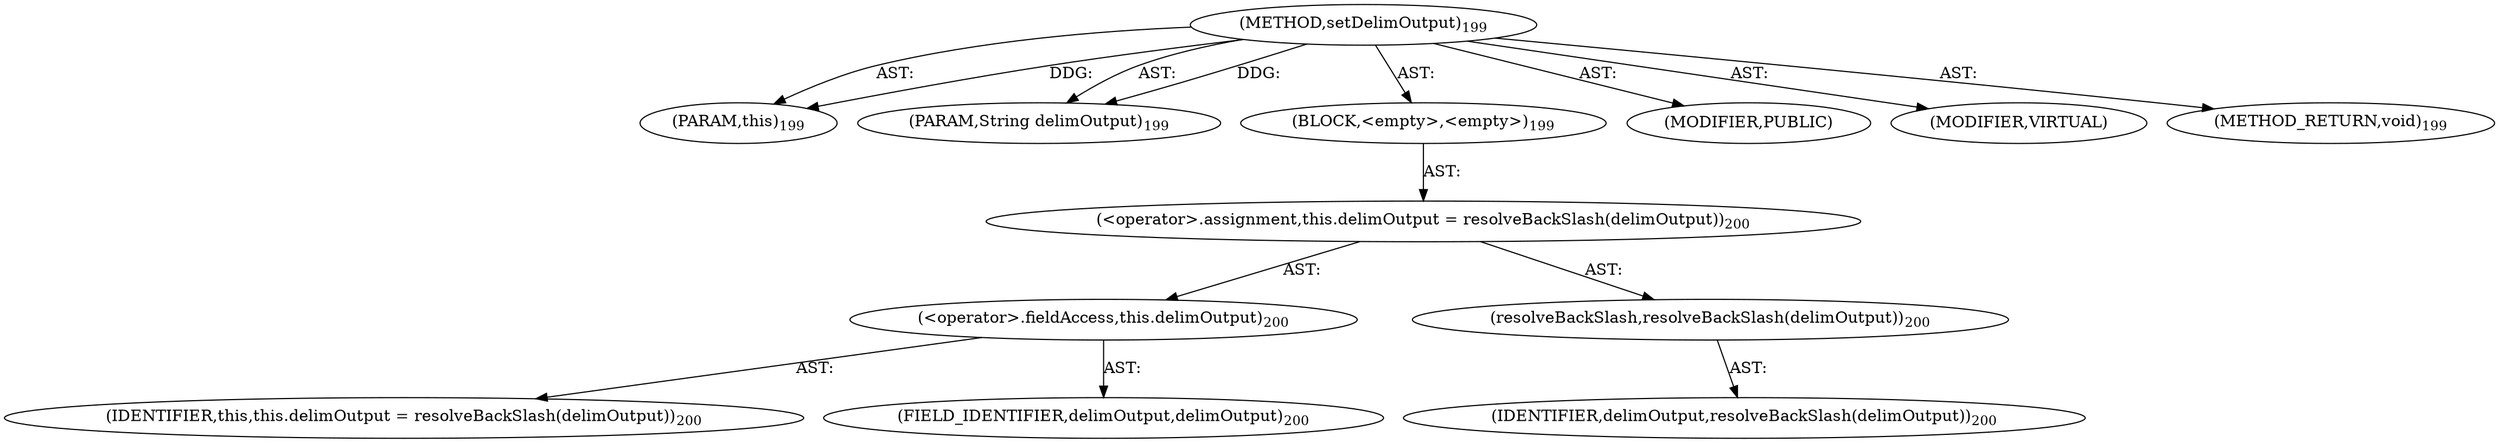 digraph "setDelimOutput" {  
"111669149701" [label = <(METHOD,setDelimOutput)<SUB>199</SUB>> ]
"115964116993" [label = <(PARAM,this)<SUB>199</SUB>> ]
"115964117032" [label = <(PARAM,String delimOutput)<SUB>199</SUB>> ]
"25769803791" [label = <(BLOCK,&lt;empty&gt;,&lt;empty&gt;)<SUB>199</SUB>> ]
"30064771181" [label = <(&lt;operator&gt;.assignment,this.delimOutput = resolveBackSlash(delimOutput))<SUB>200</SUB>> ]
"30064771182" [label = <(&lt;operator&gt;.fieldAccess,this.delimOutput)<SUB>200</SUB>> ]
"68719476737" [label = <(IDENTIFIER,this,this.delimOutput = resolveBackSlash(delimOutput))<SUB>200</SUB>> ]
"55834574894" [label = <(FIELD_IDENTIFIER,delimOutput,delimOutput)<SUB>200</SUB>> ]
"30064771183" [label = <(resolveBackSlash,resolveBackSlash(delimOutput))<SUB>200</SUB>> ]
"68719476836" [label = <(IDENTIFIER,delimOutput,resolveBackSlash(delimOutput))<SUB>200</SUB>> ]
"133143986194" [label = <(MODIFIER,PUBLIC)> ]
"133143986195" [label = <(MODIFIER,VIRTUAL)> ]
"128849018885" [label = <(METHOD_RETURN,void)<SUB>199</SUB>> ]
  "111669149701" -> "115964116993"  [ label = "AST: "] 
  "111669149701" -> "115964117032"  [ label = "AST: "] 
  "111669149701" -> "25769803791"  [ label = "AST: "] 
  "111669149701" -> "133143986194"  [ label = "AST: "] 
  "111669149701" -> "133143986195"  [ label = "AST: "] 
  "111669149701" -> "128849018885"  [ label = "AST: "] 
  "25769803791" -> "30064771181"  [ label = "AST: "] 
  "30064771181" -> "30064771182"  [ label = "AST: "] 
  "30064771181" -> "30064771183"  [ label = "AST: "] 
  "30064771182" -> "68719476737"  [ label = "AST: "] 
  "30064771182" -> "55834574894"  [ label = "AST: "] 
  "30064771183" -> "68719476836"  [ label = "AST: "] 
  "111669149701" -> "115964116993"  [ label = "DDG: "] 
  "111669149701" -> "115964117032"  [ label = "DDG: "] 
}
